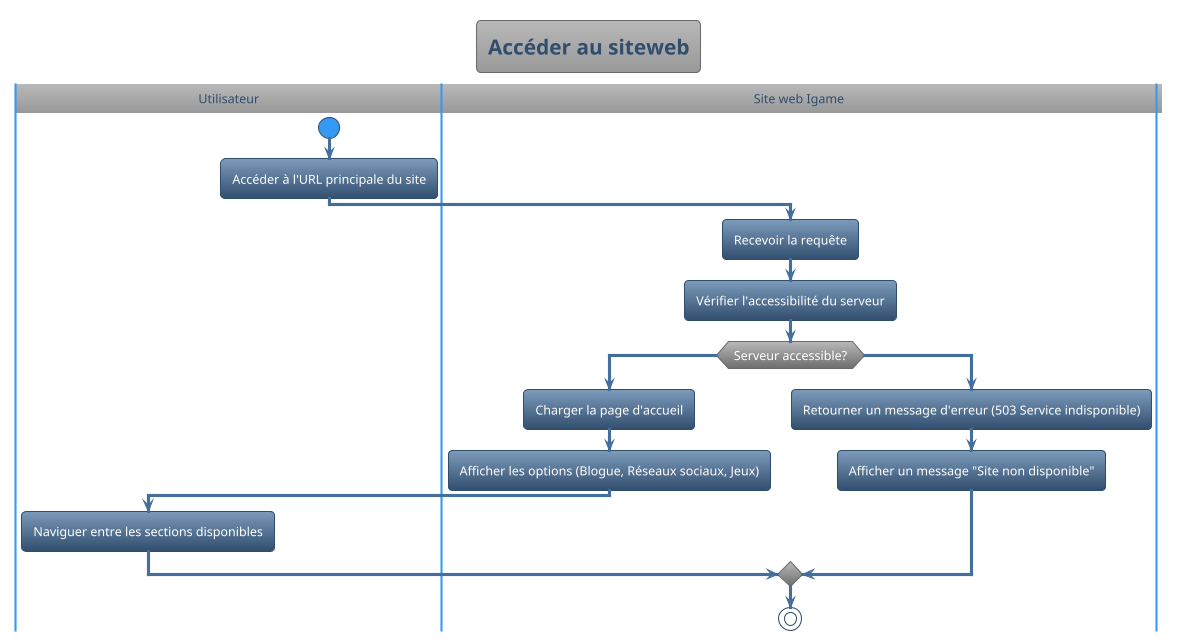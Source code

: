 @startuml
!theme spacelab
title Accéder au siteweb
|Utilisateur|
start
:Accéder à l'URL principale du site;
|Site web Igame|
:Recevoir la requête;
:Vérifier l'accessibilité du serveur;
if (Serveur accessible?) then (Oui)
  :Charger la page d'accueil; 
  :Afficher les options (Blogue, Réseaux sociaux, Jeux);
  |Utilisateur|
  :Naviguer entre les sections disponibles;
else (Non)
  |Site web Igame|
  :Retourner un message d'erreur (503 Service indisponible);
  :Afficher un message "Site non disponible";
endif
stop
@enduml
